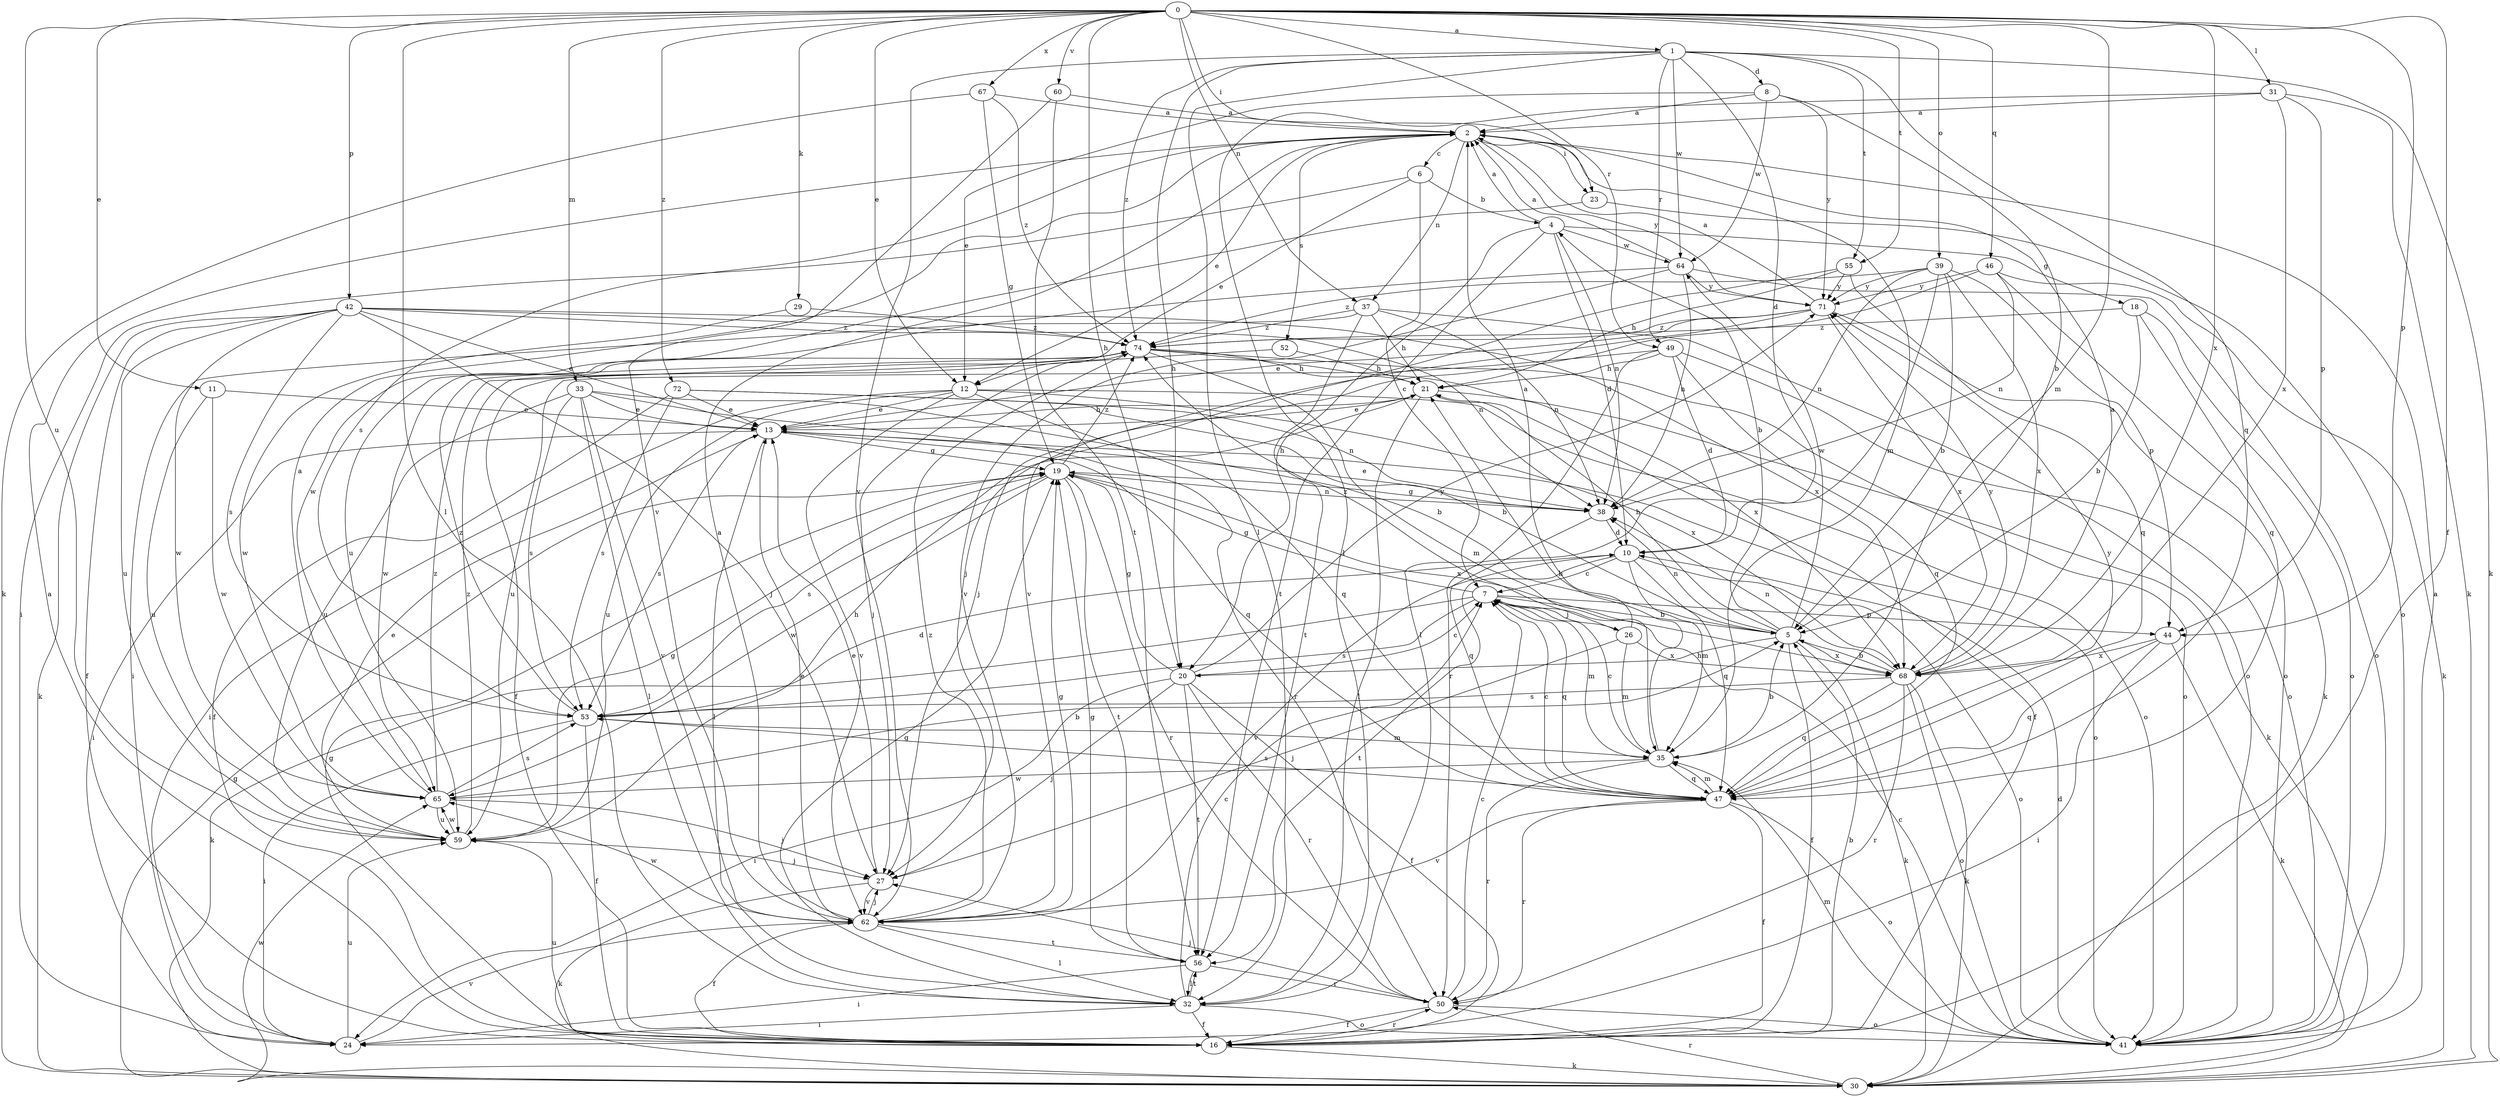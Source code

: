 strict digraph  {
0;
1;
2;
4;
5;
6;
7;
8;
10;
11;
12;
13;
16;
18;
19;
20;
21;
23;
24;
26;
27;
29;
30;
31;
32;
33;
35;
37;
38;
39;
41;
42;
44;
46;
47;
49;
50;
52;
53;
55;
56;
59;
60;
62;
64;
65;
67;
68;
71;
72;
74;
0 -> 1  [label=a];
0 -> 11  [label=e];
0 -> 12  [label=e];
0 -> 16  [label=f];
0 -> 20  [label=h];
0 -> 23  [label=i];
0 -> 29  [label=k];
0 -> 31  [label=l];
0 -> 32  [label=l];
0 -> 33  [label=m];
0 -> 35  [label=m];
0 -> 37  [label=n];
0 -> 39  [label=o];
0 -> 42  [label=p];
0 -> 44  [label=p];
0 -> 46  [label=q];
0 -> 49  [label=r];
0 -> 55  [label=t];
0 -> 59  [label=u];
0 -> 60  [label=v];
0 -> 67  [label=x];
0 -> 68  [label=x];
0 -> 72  [label=z];
1 -> 8  [label=d];
1 -> 10  [label=d];
1 -> 20  [label=h];
1 -> 30  [label=k];
1 -> 32  [label=l];
1 -> 47  [label=q];
1 -> 49  [label=r];
1 -> 55  [label=t];
1 -> 62  [label=v];
1 -> 64  [label=w];
1 -> 74  [label=z];
2 -> 6  [label=c];
2 -> 12  [label=e];
2 -> 23  [label=i];
2 -> 35  [label=m];
2 -> 37  [label=n];
2 -> 52  [label=s];
2 -> 53  [label=s];
2 -> 71  [label=y];
4 -> 2  [label=a];
4 -> 10  [label=d];
4 -> 18  [label=g];
4 -> 20  [label=h];
4 -> 38  [label=n];
4 -> 56  [label=t];
4 -> 64  [label=w];
5 -> 4  [label=b];
5 -> 16  [label=f];
5 -> 20  [label=h];
5 -> 21  [label=h];
5 -> 30  [label=k];
5 -> 38  [label=n];
5 -> 64  [label=w];
5 -> 68  [label=x];
6 -> 4  [label=b];
6 -> 7  [label=c];
6 -> 12  [label=e];
6 -> 24  [label=i];
7 -> 5  [label=b];
7 -> 19  [label=g];
7 -> 26  [label=j];
7 -> 30  [label=k];
7 -> 35  [label=m];
7 -> 44  [label=p];
7 -> 47  [label=q];
7 -> 53  [label=s];
8 -> 2  [label=a];
8 -> 5  [label=b];
8 -> 12  [label=e];
8 -> 64  [label=w];
8 -> 71  [label=y];
10 -> 7  [label=c];
10 -> 35  [label=m];
10 -> 41  [label=o];
10 -> 47  [label=q];
10 -> 56  [label=t];
10 -> 62  [label=v];
11 -> 13  [label=e];
11 -> 59  [label=u];
11 -> 65  [label=w];
12 -> 13  [label=e];
12 -> 24  [label=i];
12 -> 41  [label=o];
12 -> 47  [label=q];
12 -> 59  [label=u];
12 -> 62  [label=v];
12 -> 68  [label=x];
13 -> 19  [label=g];
13 -> 21  [label=h];
13 -> 24  [label=i];
13 -> 32  [label=l];
13 -> 41  [label=o];
13 -> 47  [label=q];
13 -> 53  [label=s];
16 -> 2  [label=a];
16 -> 5  [label=b];
16 -> 19  [label=g];
16 -> 30  [label=k];
16 -> 50  [label=r];
16 -> 59  [label=u];
18 -> 5  [label=b];
18 -> 30  [label=k];
18 -> 41  [label=o];
18 -> 74  [label=z];
19 -> 38  [label=n];
19 -> 50  [label=r];
19 -> 53  [label=s];
19 -> 56  [label=t];
19 -> 65  [label=w];
19 -> 68  [label=x];
19 -> 74  [label=z];
20 -> 7  [label=c];
20 -> 16  [label=f];
20 -> 19  [label=g];
20 -> 24  [label=i];
20 -> 27  [label=j];
20 -> 50  [label=r];
20 -> 56  [label=t];
20 -> 71  [label=y];
21 -> 13  [label=e];
21 -> 16  [label=f];
21 -> 30  [label=k];
21 -> 32  [label=l];
23 -> 41  [label=o];
23 -> 65  [label=w];
24 -> 59  [label=u];
24 -> 62  [label=v];
26 -> 2  [label=a];
26 -> 27  [label=j];
26 -> 35  [label=m];
26 -> 68  [label=x];
26 -> 74  [label=z];
27 -> 13  [label=e];
27 -> 30  [label=k];
27 -> 62  [label=v];
29 -> 65  [label=w];
29 -> 74  [label=z];
30 -> 19  [label=g];
30 -> 50  [label=r];
30 -> 65  [label=w];
31 -> 2  [label=a];
31 -> 30  [label=k];
31 -> 32  [label=l];
31 -> 44  [label=p];
31 -> 68  [label=x];
32 -> 7  [label=c];
32 -> 16  [label=f];
32 -> 19  [label=g];
32 -> 24  [label=i];
32 -> 41  [label=o];
32 -> 56  [label=t];
33 -> 5  [label=b];
33 -> 13  [label=e];
33 -> 32  [label=l];
33 -> 50  [label=r];
33 -> 53  [label=s];
33 -> 59  [label=u];
33 -> 62  [label=v];
35 -> 5  [label=b];
35 -> 7  [label=c];
35 -> 21  [label=h];
35 -> 47  [label=q];
35 -> 50  [label=r];
35 -> 65  [label=w];
37 -> 21  [label=h];
37 -> 24  [label=i];
37 -> 38  [label=n];
37 -> 41  [label=o];
37 -> 56  [label=t];
37 -> 74  [label=z];
38 -> 10  [label=d];
38 -> 13  [label=e];
38 -> 19  [label=g];
38 -> 47  [label=q];
39 -> 5  [label=b];
39 -> 32  [label=l];
39 -> 38  [label=n];
39 -> 44  [label=p];
39 -> 68  [label=x];
39 -> 71  [label=y];
39 -> 74  [label=z];
41 -> 2  [label=a];
41 -> 7  [label=c];
41 -> 10  [label=d];
41 -> 35  [label=m];
42 -> 13  [label=e];
42 -> 16  [label=f];
42 -> 27  [label=j];
42 -> 30  [label=k];
42 -> 38  [label=n];
42 -> 53  [label=s];
42 -> 59  [label=u];
42 -> 65  [label=w];
42 -> 68  [label=x];
42 -> 74  [label=z];
44 -> 24  [label=i];
44 -> 30  [label=k];
44 -> 47  [label=q];
44 -> 68  [label=x];
46 -> 27  [label=j];
46 -> 30  [label=k];
46 -> 38  [label=n];
46 -> 47  [label=q];
46 -> 71  [label=y];
47 -> 7  [label=c];
47 -> 16  [label=f];
47 -> 35  [label=m];
47 -> 41  [label=o];
47 -> 50  [label=r];
47 -> 53  [label=s];
47 -> 62  [label=v];
47 -> 71  [label=y];
49 -> 10  [label=d];
49 -> 21  [label=h];
49 -> 41  [label=o];
49 -> 47  [label=q];
49 -> 50  [label=r];
49 -> 59  [label=u];
50 -> 7  [label=c];
50 -> 16  [label=f];
50 -> 27  [label=j];
50 -> 41  [label=o];
52 -> 16  [label=f];
52 -> 21  [label=h];
53 -> 10  [label=d];
53 -> 16  [label=f];
53 -> 24  [label=i];
53 -> 35  [label=m];
53 -> 74  [label=z];
55 -> 21  [label=h];
55 -> 47  [label=q];
55 -> 62  [label=v];
55 -> 71  [label=y];
56 -> 19  [label=g];
56 -> 24  [label=i];
56 -> 32  [label=l];
56 -> 50  [label=r];
59 -> 13  [label=e];
59 -> 19  [label=g];
59 -> 21  [label=h];
59 -> 27  [label=j];
59 -> 65  [label=w];
59 -> 74  [label=z];
60 -> 2  [label=a];
60 -> 56  [label=t];
60 -> 62  [label=v];
62 -> 2  [label=a];
62 -> 13  [label=e];
62 -> 16  [label=f];
62 -> 19  [label=g];
62 -> 27  [label=j];
62 -> 32  [label=l];
62 -> 56  [label=t];
62 -> 65  [label=w];
62 -> 74  [label=z];
64 -> 2  [label=a];
64 -> 38  [label=n];
64 -> 41  [label=o];
64 -> 59  [label=u];
64 -> 62  [label=v];
64 -> 71  [label=y];
65 -> 2  [label=a];
65 -> 5  [label=b];
65 -> 27  [label=j];
65 -> 53  [label=s];
65 -> 59  [label=u];
65 -> 74  [label=z];
67 -> 2  [label=a];
67 -> 19  [label=g];
67 -> 30  [label=k];
67 -> 74  [label=z];
68 -> 2  [label=a];
68 -> 5  [label=b];
68 -> 30  [label=k];
68 -> 38  [label=n];
68 -> 41  [label=o];
68 -> 47  [label=q];
68 -> 50  [label=r];
68 -> 53  [label=s];
68 -> 71  [label=y];
71 -> 2  [label=a];
71 -> 13  [label=e];
71 -> 27  [label=j];
71 -> 41  [label=o];
71 -> 68  [label=x];
71 -> 74  [label=z];
72 -> 5  [label=b];
72 -> 13  [label=e];
72 -> 16  [label=f];
72 -> 38  [label=n];
72 -> 53  [label=s];
74 -> 21  [label=h];
74 -> 27  [label=j];
74 -> 35  [label=m];
74 -> 41  [label=o];
74 -> 65  [label=w];
74 -> 68  [label=x];
}
